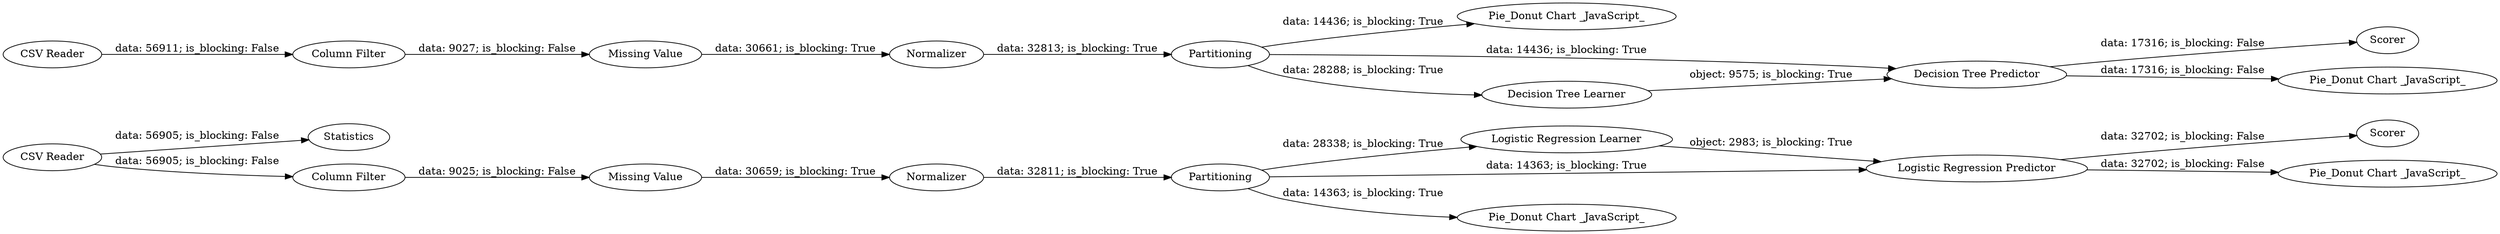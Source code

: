 digraph {
	"-6887017797450017948_5" [label=Partitioning]
	"-6887017797450017948_6" [label="Logistic Regression Learner"]
	"-6887017797450017948_19" [label="Pie_Donut Chart _JavaScript_"]
	"-6887017797450017948_13" [label="Missing Value"]
	"-6887017797450017948_18" [label=Scorer]
	"-6887017797450017948_3" [label="Missing Value"]
	"-6887017797450017948_1" [label="CSV Reader"]
	"-6887017797450017948_21" [label=Statistics]
	"-6887017797450017948_17" [label="Decision Tree Predictor"]
	"-6887017797450017948_7" [label="Logistic Regression Predictor"]
	"-6887017797450017948_11" [label="CSV Reader"]
	"-6887017797450017948_2" [label="Column Filter"]
	"-6887017797450017948_4" [label=Normalizer]
	"-6887017797450017948_12" [label="Column Filter"]
	"-6887017797450017948_20" [label="Pie_Donut Chart _JavaScript_"]
	"-6887017797450017948_8" [label=Scorer]
	"-6887017797450017948_15" [label=Partitioning]
	"-6887017797450017948_9" [label="Pie_Donut Chart _JavaScript_"]
	"-6887017797450017948_10" [label="Pie_Donut Chart _JavaScript_"]
	"-6887017797450017948_14" [label=Normalizer]
	"-6887017797450017948_16" [label="Decision Tree Learner"]
	"-6887017797450017948_5" -> "-6887017797450017948_6" [label="data: 28338; is_blocking: True"]
	"-6887017797450017948_13" -> "-6887017797450017948_14" [label="data: 30661; is_blocking: True"]
	"-6887017797450017948_7" -> "-6887017797450017948_8" [label="data: 32702; is_blocking: False"]
	"-6887017797450017948_17" -> "-6887017797450017948_20" [label="data: 17316; is_blocking: False"]
	"-6887017797450017948_2" -> "-6887017797450017948_3" [label="data: 9025; is_blocking: False"]
	"-6887017797450017948_15" -> "-6887017797450017948_17" [label="data: 14436; is_blocking: True"]
	"-6887017797450017948_16" -> "-6887017797450017948_17" [label="object: 9575; is_blocking: True"]
	"-6887017797450017948_1" -> "-6887017797450017948_21" [label="data: 56905; is_blocking: False"]
	"-6887017797450017948_15" -> "-6887017797450017948_16" [label="data: 28288; is_blocking: True"]
	"-6887017797450017948_6" -> "-6887017797450017948_7" [label="object: 2983; is_blocking: True"]
	"-6887017797450017948_5" -> "-6887017797450017948_7" [label="data: 14363; is_blocking: True"]
	"-6887017797450017948_5" -> "-6887017797450017948_10" [label="data: 14363; is_blocking: True"]
	"-6887017797450017948_12" -> "-6887017797450017948_13" [label="data: 9027; is_blocking: False"]
	"-6887017797450017948_14" -> "-6887017797450017948_15" [label="data: 32813; is_blocking: True"]
	"-6887017797450017948_11" -> "-6887017797450017948_12" [label="data: 56911; is_blocking: False"]
	"-6887017797450017948_4" -> "-6887017797450017948_5" [label="data: 32811; is_blocking: True"]
	"-6887017797450017948_1" -> "-6887017797450017948_2" [label="data: 56905; is_blocking: False"]
	"-6887017797450017948_15" -> "-6887017797450017948_19" [label="data: 14436; is_blocking: True"]
	"-6887017797450017948_7" -> "-6887017797450017948_9" [label="data: 32702; is_blocking: False"]
	"-6887017797450017948_17" -> "-6887017797450017948_18" [label="data: 17316; is_blocking: False"]
	"-6887017797450017948_3" -> "-6887017797450017948_4" [label="data: 30659; is_blocking: True"]
	rankdir=LR
}
